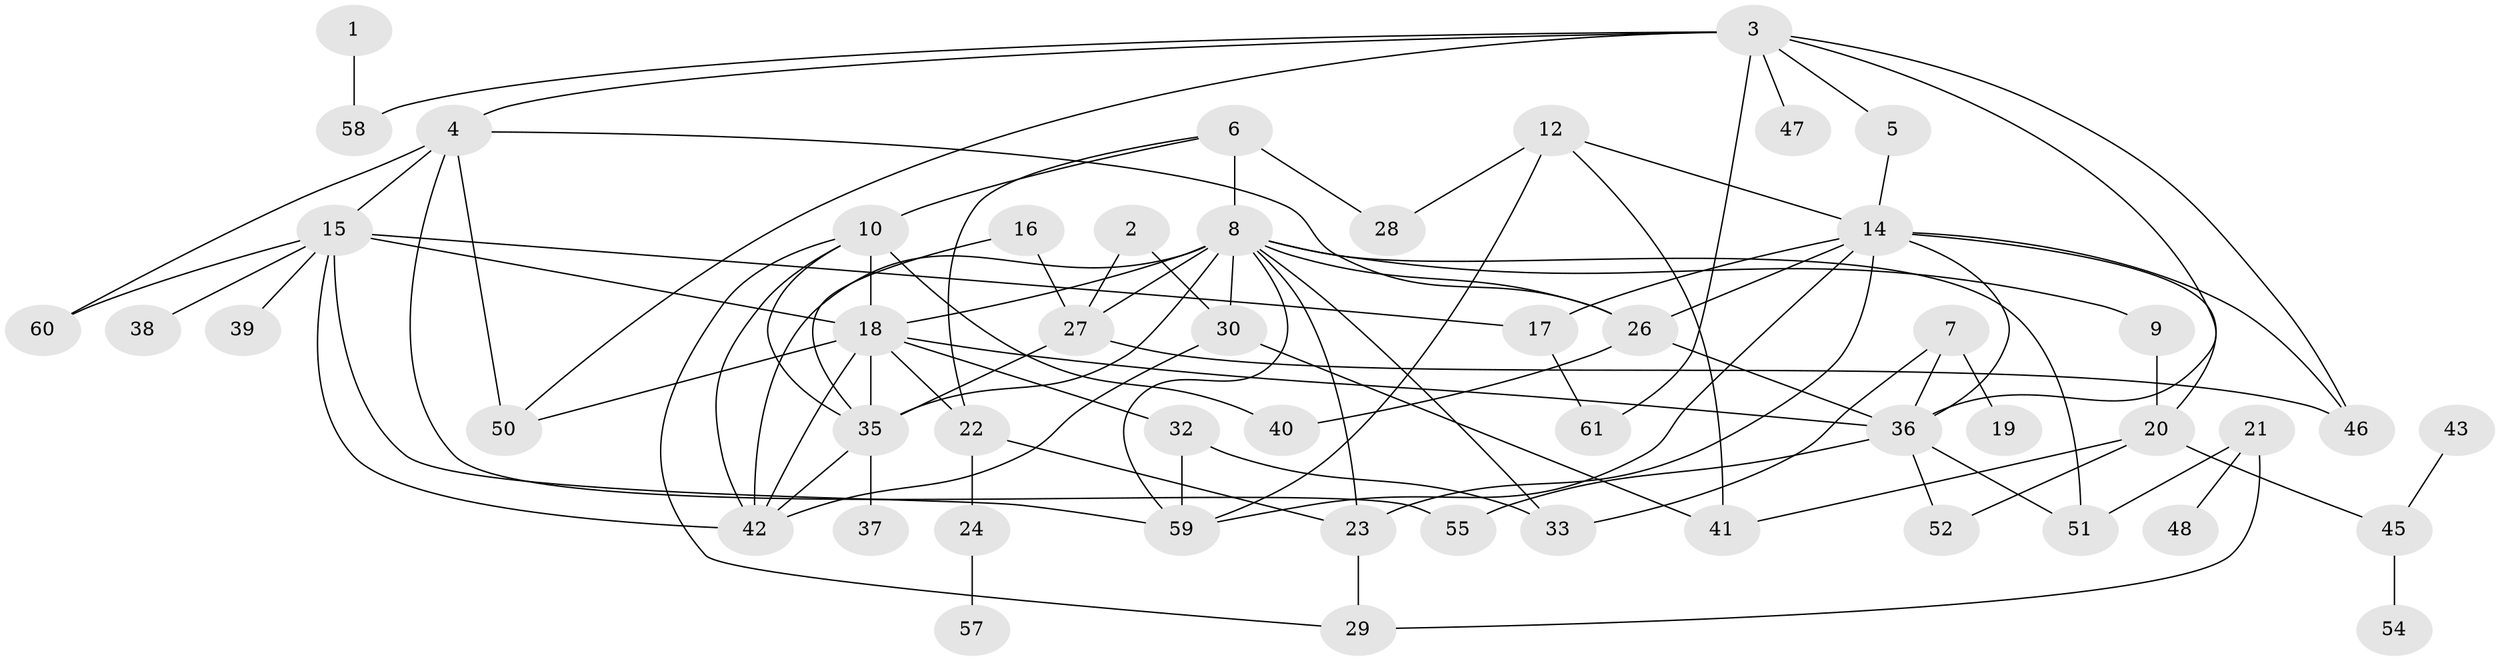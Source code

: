 // original degree distribution, {1: 0.17355371900826447, 2: 0.2809917355371901, 3: 0.19008264462809918, 6: 0.03305785123966942, 4: 0.11570247933884298, 7: 0.03305785123966942, 5: 0.09917355371900827, 0: 0.0743801652892562}
// Generated by graph-tools (version 1.1) at 2025/33/03/09/25 02:33:36]
// undirected, 52 vertices, 93 edges
graph export_dot {
graph [start="1"]
  node [color=gray90,style=filled];
  1;
  2;
  3;
  4;
  5;
  6;
  7;
  8;
  9;
  10;
  12;
  14;
  15;
  16;
  17;
  18;
  19;
  20;
  21;
  22;
  23;
  24;
  26;
  27;
  28;
  29;
  30;
  32;
  33;
  35;
  36;
  37;
  38;
  39;
  40;
  41;
  42;
  43;
  45;
  46;
  47;
  48;
  50;
  51;
  52;
  54;
  55;
  57;
  58;
  59;
  60;
  61;
  1 -- 58 [weight=1.0];
  2 -- 27 [weight=1.0];
  2 -- 30 [weight=1.0];
  3 -- 4 [weight=1.0];
  3 -- 5 [weight=1.0];
  3 -- 36 [weight=1.0];
  3 -- 46 [weight=1.0];
  3 -- 47 [weight=1.0];
  3 -- 50 [weight=1.0];
  3 -- 58 [weight=1.0];
  3 -- 61 [weight=1.0];
  4 -- 15 [weight=1.0];
  4 -- 26 [weight=1.0];
  4 -- 50 [weight=2.0];
  4 -- 55 [weight=1.0];
  4 -- 60 [weight=1.0];
  5 -- 14 [weight=1.0];
  6 -- 8 [weight=2.0];
  6 -- 10 [weight=1.0];
  6 -- 22 [weight=1.0];
  6 -- 28 [weight=1.0];
  7 -- 19 [weight=1.0];
  7 -- 33 [weight=1.0];
  7 -- 36 [weight=1.0];
  8 -- 9 [weight=1.0];
  8 -- 18 [weight=2.0];
  8 -- 23 [weight=3.0];
  8 -- 26 [weight=1.0];
  8 -- 27 [weight=1.0];
  8 -- 30 [weight=1.0];
  8 -- 33 [weight=1.0];
  8 -- 35 [weight=2.0];
  8 -- 42 [weight=1.0];
  8 -- 51 [weight=2.0];
  8 -- 59 [weight=1.0];
  9 -- 20 [weight=1.0];
  10 -- 18 [weight=2.0];
  10 -- 29 [weight=1.0];
  10 -- 35 [weight=1.0];
  10 -- 40 [weight=1.0];
  10 -- 42 [weight=1.0];
  12 -- 14 [weight=1.0];
  12 -- 28 [weight=1.0];
  12 -- 41 [weight=1.0];
  12 -- 59 [weight=1.0];
  14 -- 17 [weight=1.0];
  14 -- 20 [weight=1.0];
  14 -- 23 [weight=1.0];
  14 -- 26 [weight=1.0];
  14 -- 36 [weight=1.0];
  14 -- 46 [weight=1.0];
  14 -- 59 [weight=1.0];
  15 -- 17 [weight=1.0];
  15 -- 18 [weight=1.0];
  15 -- 38 [weight=1.0];
  15 -- 39 [weight=1.0];
  15 -- 42 [weight=1.0];
  15 -- 59 [weight=1.0];
  15 -- 60 [weight=1.0];
  16 -- 27 [weight=1.0];
  16 -- 35 [weight=1.0];
  17 -- 61 [weight=1.0];
  18 -- 22 [weight=1.0];
  18 -- 32 [weight=1.0];
  18 -- 35 [weight=1.0];
  18 -- 36 [weight=2.0];
  18 -- 42 [weight=1.0];
  18 -- 50 [weight=1.0];
  20 -- 41 [weight=1.0];
  20 -- 45 [weight=1.0];
  20 -- 52 [weight=1.0];
  21 -- 29 [weight=1.0];
  21 -- 48 [weight=1.0];
  21 -- 51 [weight=1.0];
  22 -- 23 [weight=2.0];
  22 -- 24 [weight=1.0];
  23 -- 29 [weight=1.0];
  24 -- 57 [weight=1.0];
  26 -- 36 [weight=1.0];
  26 -- 40 [weight=1.0];
  27 -- 35 [weight=1.0];
  27 -- 46 [weight=1.0];
  30 -- 41 [weight=1.0];
  30 -- 42 [weight=1.0];
  32 -- 33 [weight=1.0];
  32 -- 59 [weight=1.0];
  35 -- 37 [weight=1.0];
  35 -- 42 [weight=1.0];
  36 -- 51 [weight=1.0];
  36 -- 52 [weight=1.0];
  36 -- 55 [weight=1.0];
  43 -- 45 [weight=1.0];
  45 -- 54 [weight=1.0];
}
